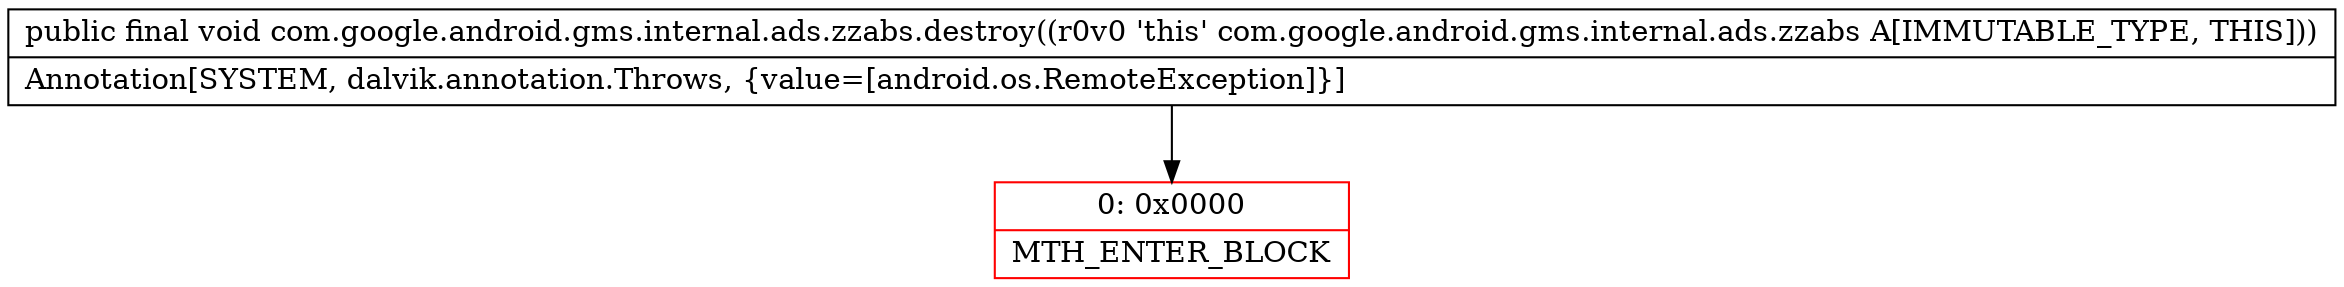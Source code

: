 digraph "CFG forcom.google.android.gms.internal.ads.zzabs.destroy()V" {
subgraph cluster_Region_1412175548 {
label = "R(0)";
node [shape=record,color=blue];
}
Node_0 [shape=record,color=red,label="{0\:\ 0x0000|MTH_ENTER_BLOCK\l}"];
MethodNode[shape=record,label="{public final void com.google.android.gms.internal.ads.zzabs.destroy((r0v0 'this' com.google.android.gms.internal.ads.zzabs A[IMMUTABLE_TYPE, THIS]))  | Annotation[SYSTEM, dalvik.annotation.Throws, \{value=[android.os.RemoteException]\}]\l}"];
MethodNode -> Node_0;
}

